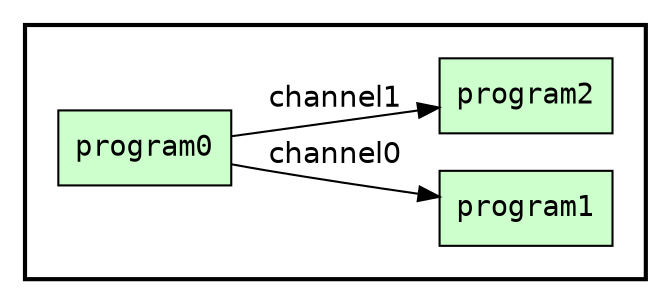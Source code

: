 
/* Start of top-level graph */
digraph Workflow {
rankdir=LR

/* Start of double cluster for drawing box around nodes in workflow */
subgraph cluster_workflow_box_outer { label=""; color=black; penwidth=2
subgraph cluster_workflow_box_inner { label=""; penwidth=0

/* Style for nodes representing atomic programs in workflow */
node[shape=box style=filled fillcolor="#CCFFCC" peripheries=1 fontname=Courier]

/* Nodes representing atomic programs in workflow */
program0
program1
program2

/* Style for edges representing channels between programs in workflow */
edge[fontname=Helvetica]

/* Edges representing channels between programs in workflow */
program0 -> program1 [label=channel0]
program0 -> program2 [label=channel1]

/* End of double cluster for drawing box around nodes in workflow */
}}

/* End of top-level graph */
}
